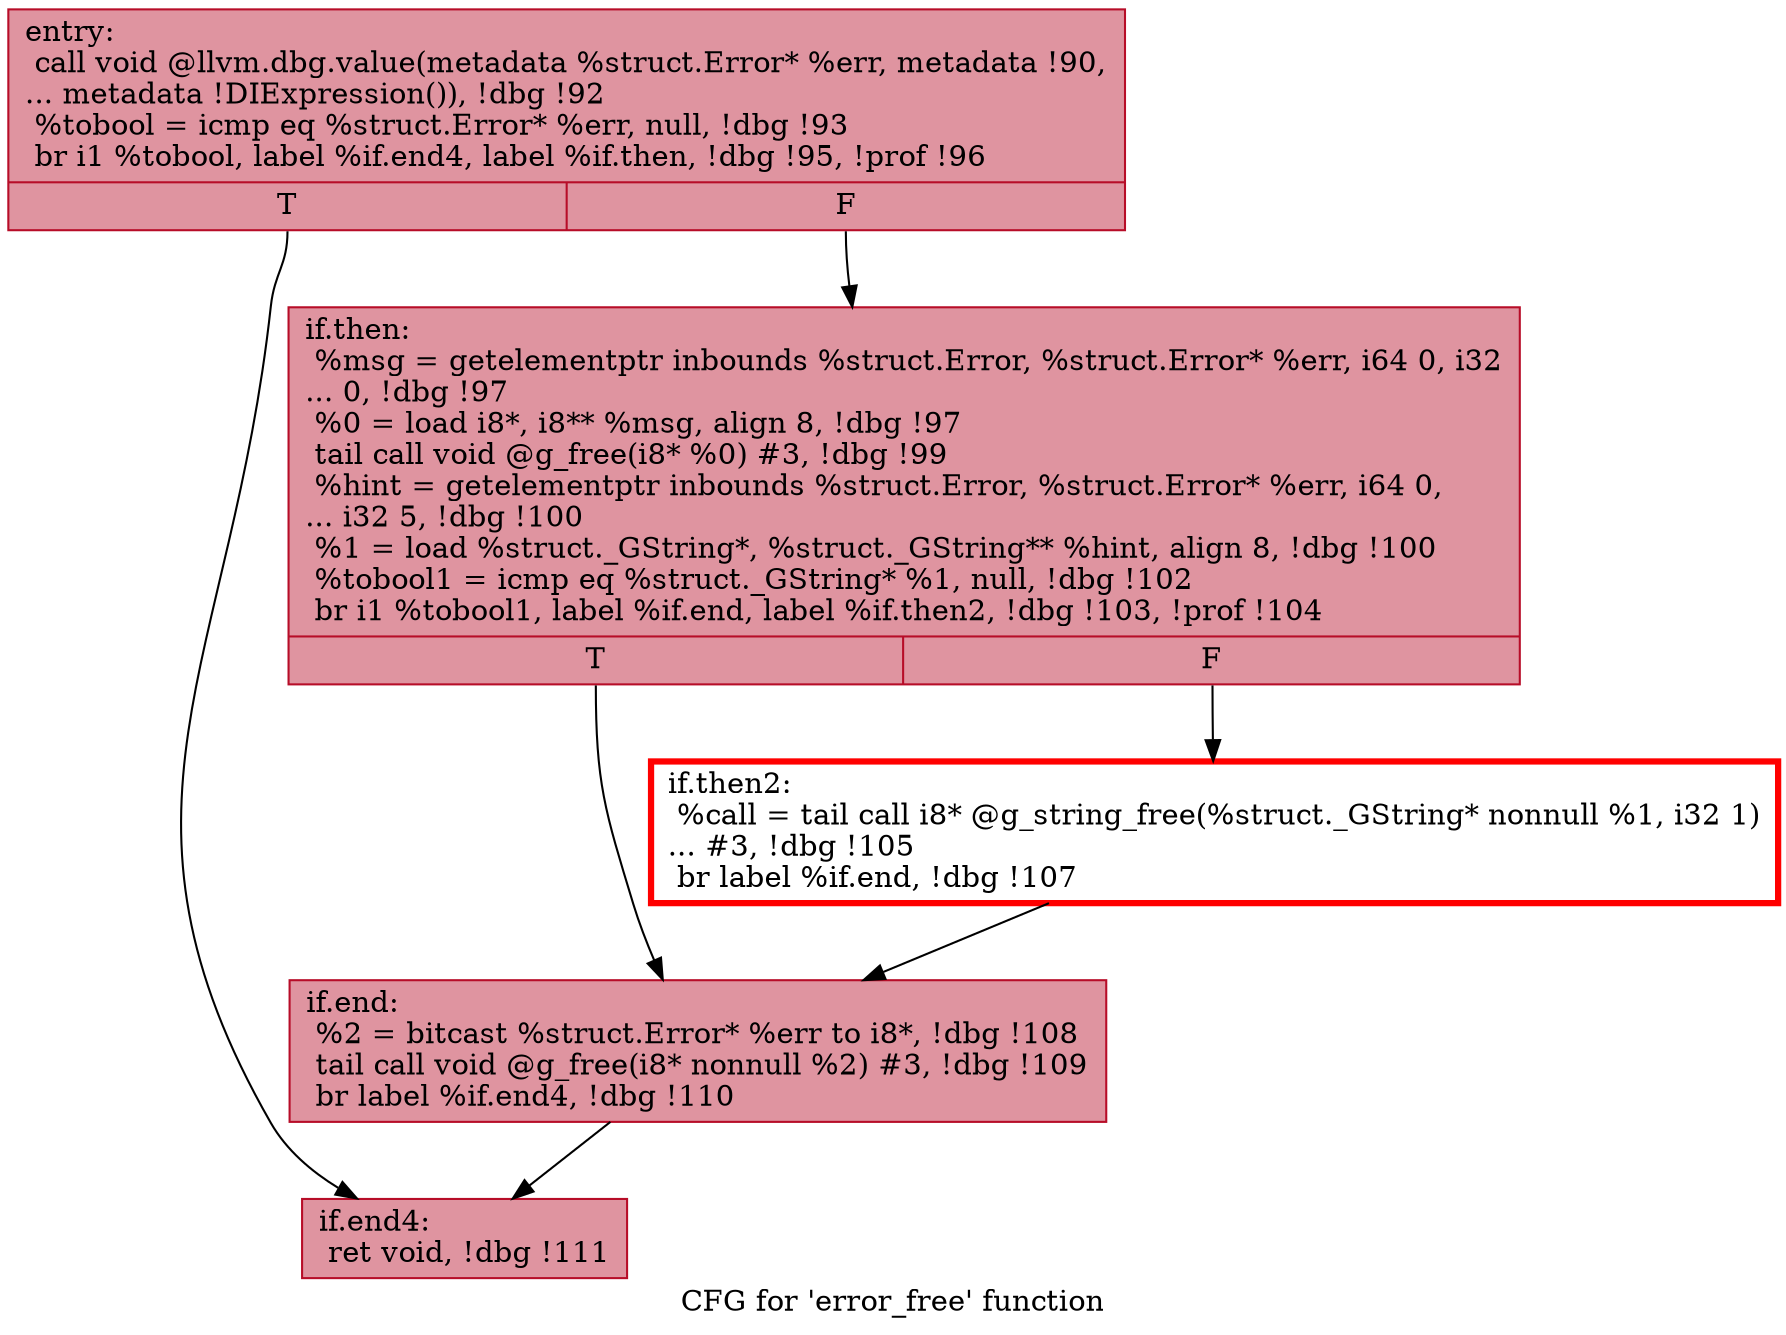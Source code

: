 digraph "CFG for 'error_free' function" {
	label="CFG for 'error_free' function";

	Node0x55bf8ec1ff40 [shape=record,color="#b70d28ff", style=filled, fillcolor="#b70d2870",label="{entry:\l  call void @llvm.dbg.value(metadata %struct.Error* %err, metadata !90,\l... metadata !DIExpression()), !dbg !92\l  %tobool = icmp eq %struct.Error* %err, null, !dbg !93\l  br i1 %tobool, label %if.end4, label %if.then, !dbg !95, !prof !96\l|{<s0>T|<s1>F}}"];
	Node0x55bf8ec1ff40:s0 -> Node0x55bf8ec1e7b0;
	Node0x55bf8ec1ff40:s1 -> Node0x55bf8ec1fb20;
	Node0x55bf8ec1fb20 [shape=record,color="#b70d28ff", style=filled, fillcolor="#b70d2870",label="{if.then:                                          \l  %msg = getelementptr inbounds %struct.Error, %struct.Error* %err, i64 0, i32\l... 0, !dbg !97\l  %0 = load i8*, i8** %msg, align 8, !dbg !97\l  tail call void @g_free(i8* %0) #3, !dbg !99\l  %hint = getelementptr inbounds %struct.Error, %struct.Error* %err, i64 0,\l... i32 5, !dbg !100\l  %1 = load %struct._GString*, %struct._GString** %hint, align 8, !dbg !100\l  %tobool1 = icmp eq %struct._GString* %1, null, !dbg !102\l  br i1 %tobool1, label %if.end, label %if.then2, !dbg !103, !prof !104\l|{<s0>T|<s1>F}}"];
	Node0x55bf8ec1fb20:s0 -> Node0x55bf8ec208e0;
	Node0x55bf8ec1fb20:s1 -> Node0x55bf8ec20890;
	Node0x55bf8ec20890 [shape=record,penwidth=3.0, color="red",label="{if.then2:                                         \l  %call = tail call i8* @g_string_free(%struct._GString* nonnull %1, i32 1)\l... #3, !dbg !105\l  br label %if.end, !dbg !107\l}"];
	Node0x55bf8ec20890 -> Node0x55bf8ec208e0;
	Node0x55bf8ec208e0 [shape=record,color="#b70d28ff", style=filled, fillcolor="#b70d2870",label="{if.end:                                           \l  %2 = bitcast %struct.Error* %err to i8*, !dbg !108\l  tail call void @g_free(i8* nonnull %2) #3, !dbg !109\l  br label %if.end4, !dbg !110\l}"];
	Node0x55bf8ec208e0 -> Node0x55bf8ec1e7b0;
	Node0x55bf8ec1e7b0 [shape=record,color="#b70d28ff", style=filled, fillcolor="#b70d2870",label="{if.end4:                                          \l  ret void, !dbg !111\l}"];
}

